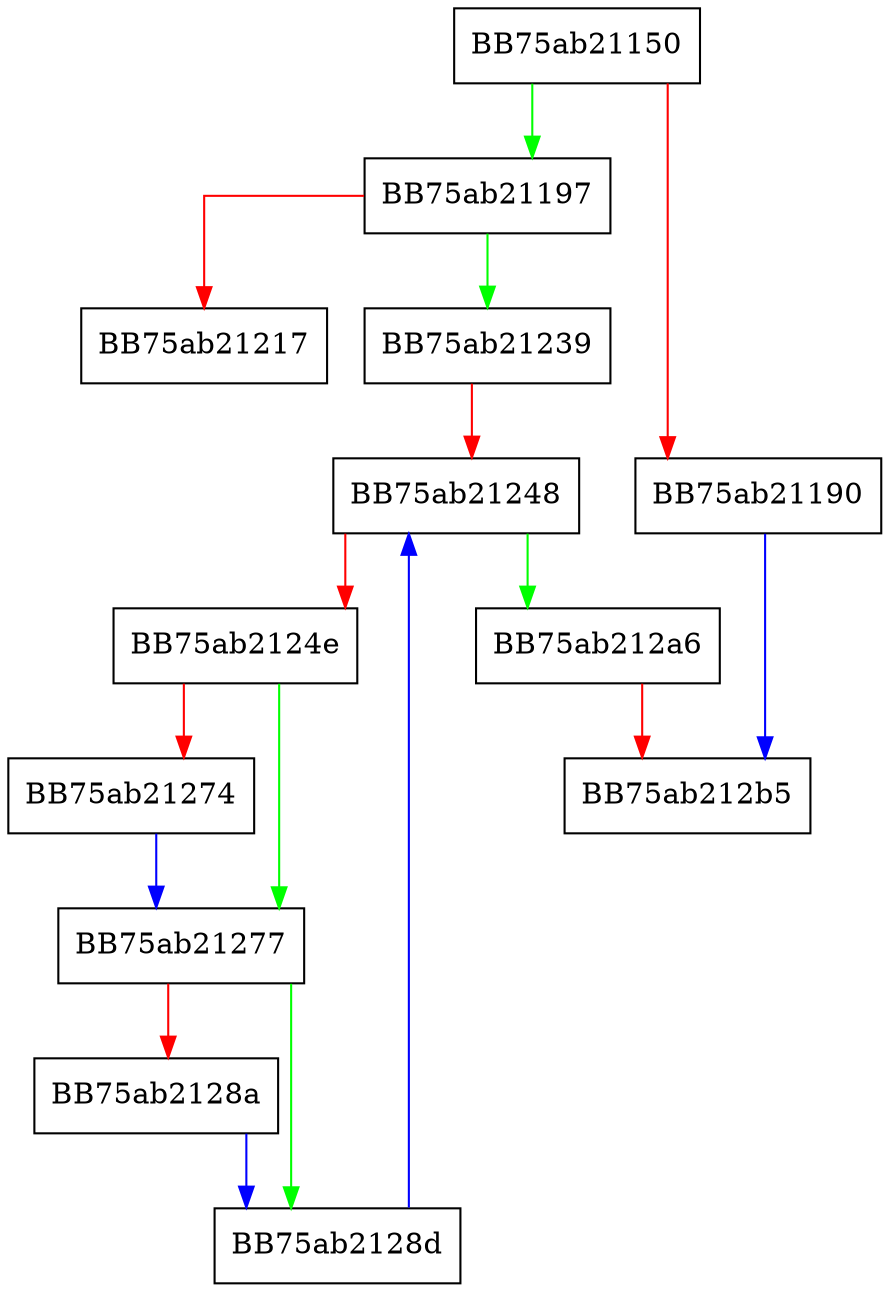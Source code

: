 digraph RollingQueueQueryKVNamespaced {
  node [shape="box"];
  graph [splines=ortho];
  BB75ab21150 -> BB75ab21197 [color="green"];
  BB75ab21150 -> BB75ab21190 [color="red"];
  BB75ab21190 -> BB75ab212b5 [color="blue"];
  BB75ab21197 -> BB75ab21239 [color="green"];
  BB75ab21197 -> BB75ab21217 [color="red"];
  BB75ab21239 -> BB75ab21248 [color="red"];
  BB75ab21248 -> BB75ab212a6 [color="green"];
  BB75ab21248 -> BB75ab2124e [color="red"];
  BB75ab2124e -> BB75ab21277 [color="green"];
  BB75ab2124e -> BB75ab21274 [color="red"];
  BB75ab21274 -> BB75ab21277 [color="blue"];
  BB75ab21277 -> BB75ab2128d [color="green"];
  BB75ab21277 -> BB75ab2128a [color="red"];
  BB75ab2128a -> BB75ab2128d [color="blue"];
  BB75ab2128d -> BB75ab21248 [color="blue"];
  BB75ab212a6 -> BB75ab212b5 [color="red"];
}